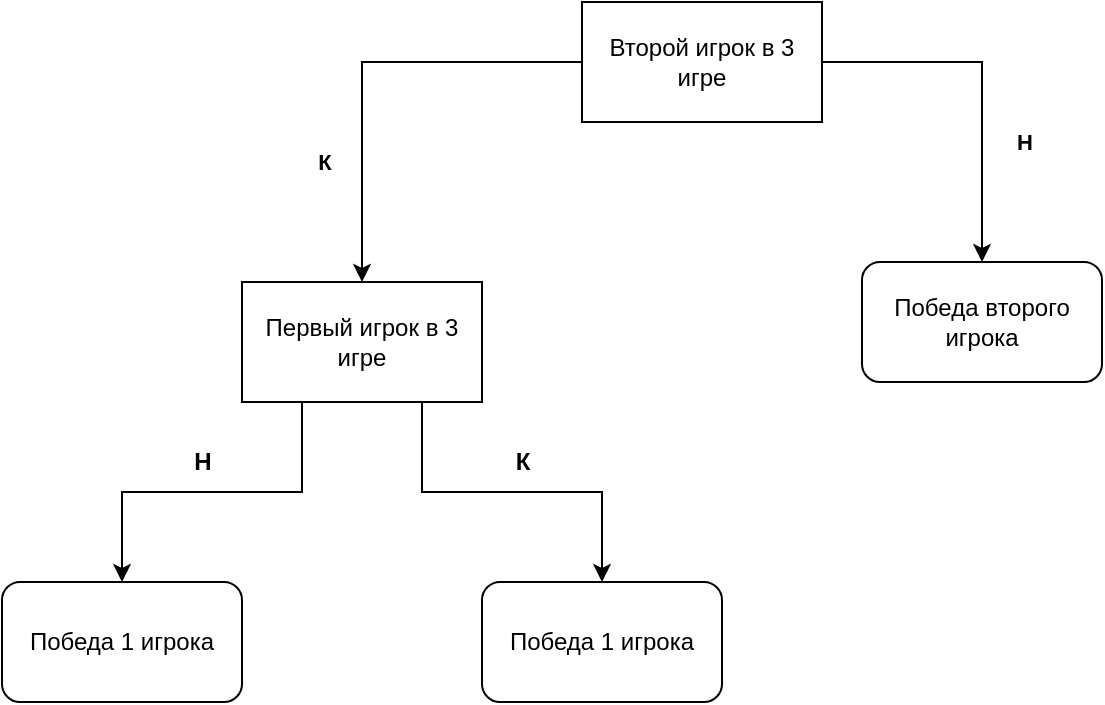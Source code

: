 <mxfile version="20.5.2" type="github">
  <diagram id="qkRRXo-rJRyL8ndobpzs" name="Page-1">
    <mxGraphModel dx="1038" dy="547" grid="1" gridSize="10" guides="1" tooltips="1" connect="1" arrows="1" fold="1" page="1" pageScale="1" pageWidth="850" pageHeight="1100" math="0" shadow="0">
      <root>
        <mxCell id="0" />
        <mxCell id="1" parent="0" />
        <mxCell id="d3Y4QryGjvD6umMBOP3i-6" style="edgeStyle=orthogonalEdgeStyle;rounded=0;orthogonalLoop=1;jettySize=auto;html=1;" edge="1" parent="1" source="d3Y4QryGjvD6umMBOP3i-1" target="d3Y4QryGjvD6umMBOP3i-3">
          <mxGeometry relative="1" as="geometry" />
        </mxCell>
        <mxCell id="d3Y4QryGjvD6umMBOP3i-7" value="&lt;b&gt;Н&lt;/b&gt;" style="edgeLabel;html=1;align=center;verticalAlign=middle;resizable=0;points=[];" vertex="1" connectable="0" parent="d3Y4QryGjvD6umMBOP3i-6">
          <mxGeometry x="-0.373" y="-1" relative="1" as="geometry">
            <mxPoint x="44" y="39" as="offset" />
          </mxGeometry>
        </mxCell>
        <mxCell id="d3Y4QryGjvD6umMBOP3i-8" style="edgeStyle=orthogonalEdgeStyle;rounded=0;orthogonalLoop=1;jettySize=auto;html=1;" edge="1" parent="1" source="d3Y4QryGjvD6umMBOP3i-1" target="d3Y4QryGjvD6umMBOP3i-2">
          <mxGeometry relative="1" as="geometry">
            <Array as="points">
              <mxPoint x="250" y="280" />
            </Array>
          </mxGeometry>
        </mxCell>
        <mxCell id="d3Y4QryGjvD6umMBOP3i-12" value="К" style="edgeLabel;html=1;align=center;verticalAlign=middle;resizable=0;points=[];fontStyle=1" vertex="1" connectable="0" parent="d3Y4QryGjvD6umMBOP3i-8">
          <mxGeometry x="-0.595" y="1" relative="1" as="geometry">
            <mxPoint x="-85" y="49" as="offset" />
          </mxGeometry>
        </mxCell>
        <mxCell id="d3Y4QryGjvD6umMBOP3i-1" value="Второй игрок в 3 игре" style="rounded=0;whiteSpace=wrap;html=1;" vertex="1" parent="1">
          <mxGeometry x="360" y="250" width="120" height="60" as="geometry" />
        </mxCell>
        <mxCell id="d3Y4QryGjvD6umMBOP3i-14" style="edgeStyle=orthogonalEdgeStyle;rounded=0;orthogonalLoop=1;jettySize=auto;html=1;exitX=0.25;exitY=1;exitDx=0;exitDy=0;" edge="1" parent="1" source="d3Y4QryGjvD6umMBOP3i-2" target="d3Y4QryGjvD6umMBOP3i-5">
          <mxGeometry relative="1" as="geometry" />
        </mxCell>
        <mxCell id="d3Y4QryGjvD6umMBOP3i-15" style="edgeStyle=orthogonalEdgeStyle;rounded=0;orthogonalLoop=1;jettySize=auto;html=1;exitX=0.75;exitY=1;exitDx=0;exitDy=0;" edge="1" parent="1" source="d3Y4QryGjvD6umMBOP3i-2" target="d3Y4QryGjvD6umMBOP3i-4">
          <mxGeometry relative="1" as="geometry" />
        </mxCell>
        <mxCell id="d3Y4QryGjvD6umMBOP3i-2" value="Первый игрок в 3 игре" style="rounded=0;whiteSpace=wrap;html=1;" vertex="1" parent="1">
          <mxGeometry x="190" y="390" width="120" height="60" as="geometry" />
        </mxCell>
        <mxCell id="d3Y4QryGjvD6umMBOP3i-3" value="Победа второго игрока" style="rounded=1;whiteSpace=wrap;html=1;" vertex="1" parent="1">
          <mxGeometry x="500" y="380" width="120" height="60" as="geometry" />
        </mxCell>
        <mxCell id="d3Y4QryGjvD6umMBOP3i-4" value="Победа 1 игрока" style="rounded=1;whiteSpace=wrap;html=1;" vertex="1" parent="1">
          <mxGeometry x="310" y="540" width="120" height="60" as="geometry" />
        </mxCell>
        <mxCell id="d3Y4QryGjvD6umMBOP3i-5" value="Победа 1 игрока" style="rounded=1;whiteSpace=wrap;html=1;" vertex="1" parent="1">
          <mxGeometry x="70" y="540" width="120" height="60" as="geometry" />
        </mxCell>
        <mxCell id="d3Y4QryGjvD6umMBOP3i-16" value="&lt;b&gt;К&lt;/b&gt;" style="text;html=1;align=center;verticalAlign=middle;resizable=0;points=[];autosize=1;strokeColor=none;fillColor=none;" vertex="1" parent="1">
          <mxGeometry x="315" y="465" width="30" height="30" as="geometry" />
        </mxCell>
        <mxCell id="d3Y4QryGjvD6umMBOP3i-17" value="Н" style="text;html=1;align=center;verticalAlign=middle;resizable=0;points=[];autosize=1;strokeColor=none;fillColor=none;fontStyle=1" vertex="1" parent="1">
          <mxGeometry x="155" y="465" width="30" height="30" as="geometry" />
        </mxCell>
      </root>
    </mxGraphModel>
  </diagram>
</mxfile>
